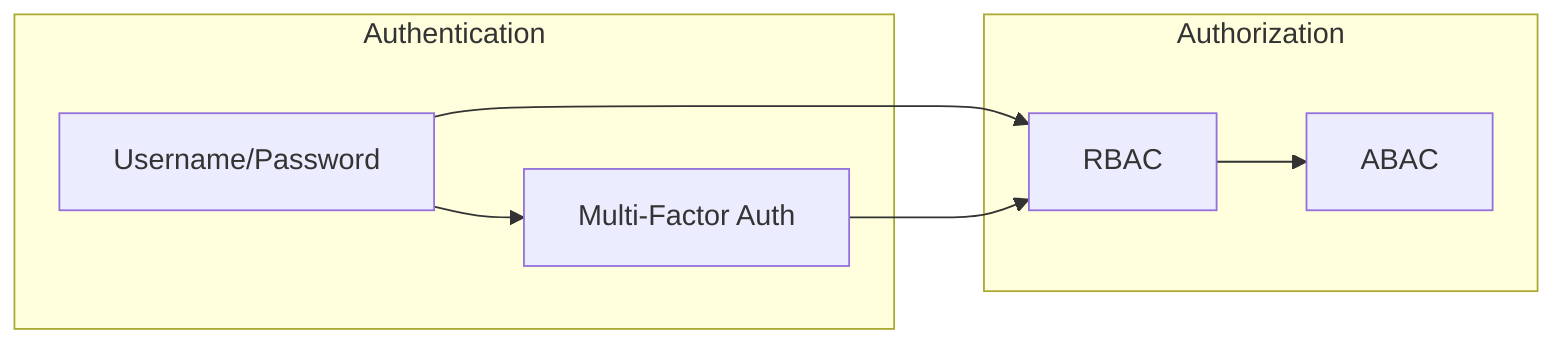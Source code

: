 graph LR
  subgraph Authentication
    A[Username/Password] --> B[Multi-Factor Auth]
  end
  subgraph Authorization
    C[RBAC] --> D[ABAC]
  end
  A --> C
  B --> C